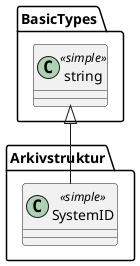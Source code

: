 @startuml
class Arkivstruktur.SystemID << simple >>
class BasicTypes.string << simple >>
BasicTypes.string <|-- Arkivstruktur.SystemID
@enduml
